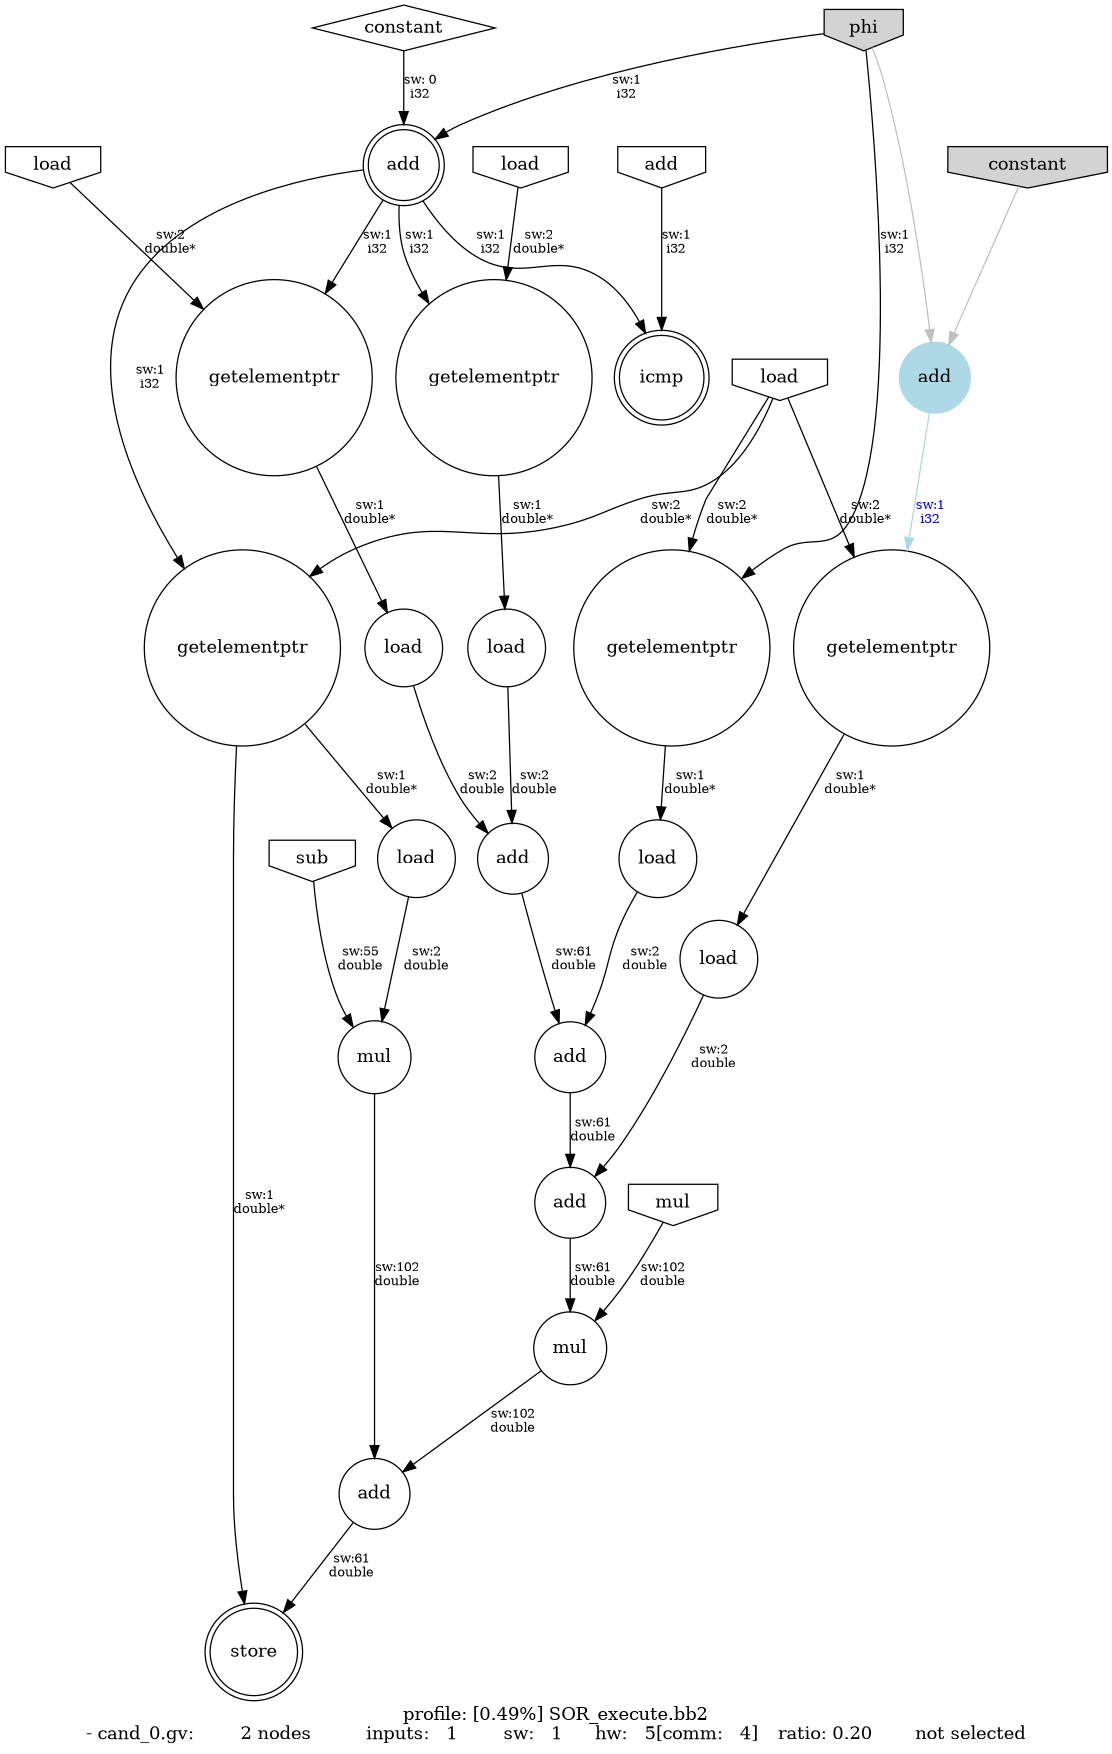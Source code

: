 digraph G {
size = "8.3,11.7"; //a4 size
label = "profile: [0.49%] SOR_execute.bb2\n- cand_0.gv: 	   2 nodes 	 inputs:   1 	 sw:   1 	 hw:   5[comm:   4] 	 ratio: 0.20 	 not selected"
node_0 [ label = "phi" shape = "invhouse" rank = "source"];
node_1 [ label = "add" shape = "circle" style = "filled" color = "lightblue" ];
node_2 [ label = "constant" shape = "diamond" shape = "invhouse" rank = "source" style = "filled"                    bgcolor = "lightblue" ];
node_3 [ label = "getelementptr" shape = "circle"];
node_4 [ label = "load" shape = "invhouse" rank = "source"];
node_5 [ label = "add" shape = "doublecircle" rank = "sink"];
node_6 [ label = "constant" shape = "diamond"];
node_7 [ label = "getelementptr" shape = "circle"];
node_8 [ label = "getelementptr" shape = "circle"];
node_9 [ label = "load" shape = "invhouse" rank = "source"];
node_10 [ label = "getelementptr" shape = "circle"];
node_11 [ label = "load" shape = "invhouse" rank = "source"];
node_12 [ label = "getelementptr" shape = "circle"];
node_13 [ label = "load" shape = "circle"];
node_14 [ label = "load" shape = "circle"];
node_15 [ label = "add" shape = "circle"];
node_16 [ label = "load" shape = "circle"];
node_17 [ label = "add" shape = "circle"];
node_18 [ label = "load" shape = "circle"];
node_19 [ label = "add" shape = "circle"];
node_20 [ label = "mul" shape = "circle"];
node_21 [ label = "mul" shape = "invhouse" rank = "source"];
node_22 [ label = "load" shape = "circle"];
node_23 [ label = "mul" shape = "circle"];
node_24 [ label = "sub" shape = "invhouse" rank = "source"];
node_25 [ label = "add" shape = "circle"];
node_26 [ label = "store" shape = "doublecircle" rank = "sink"];
node_27 [ label = "icmp" shape = "doublecircle" rank = "sink"];
node_28 [ label = "add" shape = "invhouse" rank = "source"];
node_0 -> node_1 [ fontsize = 10 label = "sw:1\ni32"  color = "gray" label = "" ];
node_2 -> node_1 [ fontsize = 10 label = "sw: 0\ni32"  color = "gray" label = "" ];
node_4 -> node_3 [ fontsize = 10 label = "sw:2\ndouble*"  ];
node_1 -> node_3 [ fontsize = 10 label = "sw:1\ni32"  fontcolor = "blue" color = "lightblue"  ];
node_0 -> node_5 [ fontsize = 10 label = "sw:1\ni32"  ];
node_6 -> node_5 [ fontsize = 10 label = "sw: 0\ni32"  ];
node_4 -> node_7 [ fontsize = 10 label = "sw:2\ndouble*"  ];
node_5 -> node_7 [ fontsize = 10 label = "sw:1\ni32"  ];
node_9 -> node_8 [ fontsize = 10 label = "sw:2\ndouble*"  ];
node_5 -> node_8 [ fontsize = 10 label = "sw:1\ni32"  ];
node_11 -> node_10 [ fontsize = 10 label = "sw:2\ndouble*"  ];
node_5 -> node_10 [ fontsize = 10 label = "sw:1\ni32"  ];
node_4 -> node_12 [ fontsize = 10 label = "sw:2\ndouble*"  ];
node_0 -> node_12 [ fontsize = 10 label = "sw:1\ni32"  ];
node_10 -> node_13 [ fontsize = 10 label = "sw:1\ndouble*"  ];
node_8 -> node_14 [ fontsize = 10 label = "sw:1\ndouble*"  ];
node_13 -> node_15 [ fontsize = 10 label = "sw:2\ndouble"  ];
node_14 -> node_15 [ fontsize = 10 label = "sw:2\ndouble"  ];
node_12 -> node_16 [ fontsize = 10 label = "sw:1\ndouble*"  ];
node_15 -> node_17 [ fontsize = 10 label = "sw:61\ndouble"  ];
node_16 -> node_17 [ fontsize = 10 label = "sw:2\ndouble"  ];
node_3 -> node_18 [ fontsize = 10 label = "sw:1\ndouble*"  ];
node_17 -> node_19 [ fontsize = 10 label = "sw:61\ndouble"  ];
node_18 -> node_19 [ fontsize = 10 label = "sw:2\ndouble"  ];
node_19 -> node_20 [ fontsize = 10 label = "sw:61\ndouble"  ];
node_21 -> node_20 [ fontsize = 10 label = "sw:102\ndouble"  ];
node_7 -> node_22 [ fontsize = 10 label = "sw:1\ndouble*"  ];
node_22 -> node_23 [ fontsize = 10 label = "sw:2\ndouble"  ];
node_24 -> node_23 [ fontsize = 10 label = "sw:55\ndouble"  ];
node_20 -> node_25 [ fontsize = 10 label = "sw:102\ndouble"  ];
node_23 -> node_25 [ fontsize = 10 label = "sw:102\ndouble"  ];
node_25 -> node_26 [ fontsize = 10 label = "sw:61\ndouble"  ];
node_7 -> node_26 [ fontsize = 10 label = "sw:1\ndouble*"  ];
node_5 -> node_27 [ fontsize = 10 label = "sw:1\ni32"  ];
node_28 -> node_27 [ fontsize = 10 label = "sw:1\ni32"  ];


/* Additional source nodes */
node_0 [ shape = "invhouse" rank = "source" style = "filled" bgcolor = "lightblue" ];
}
